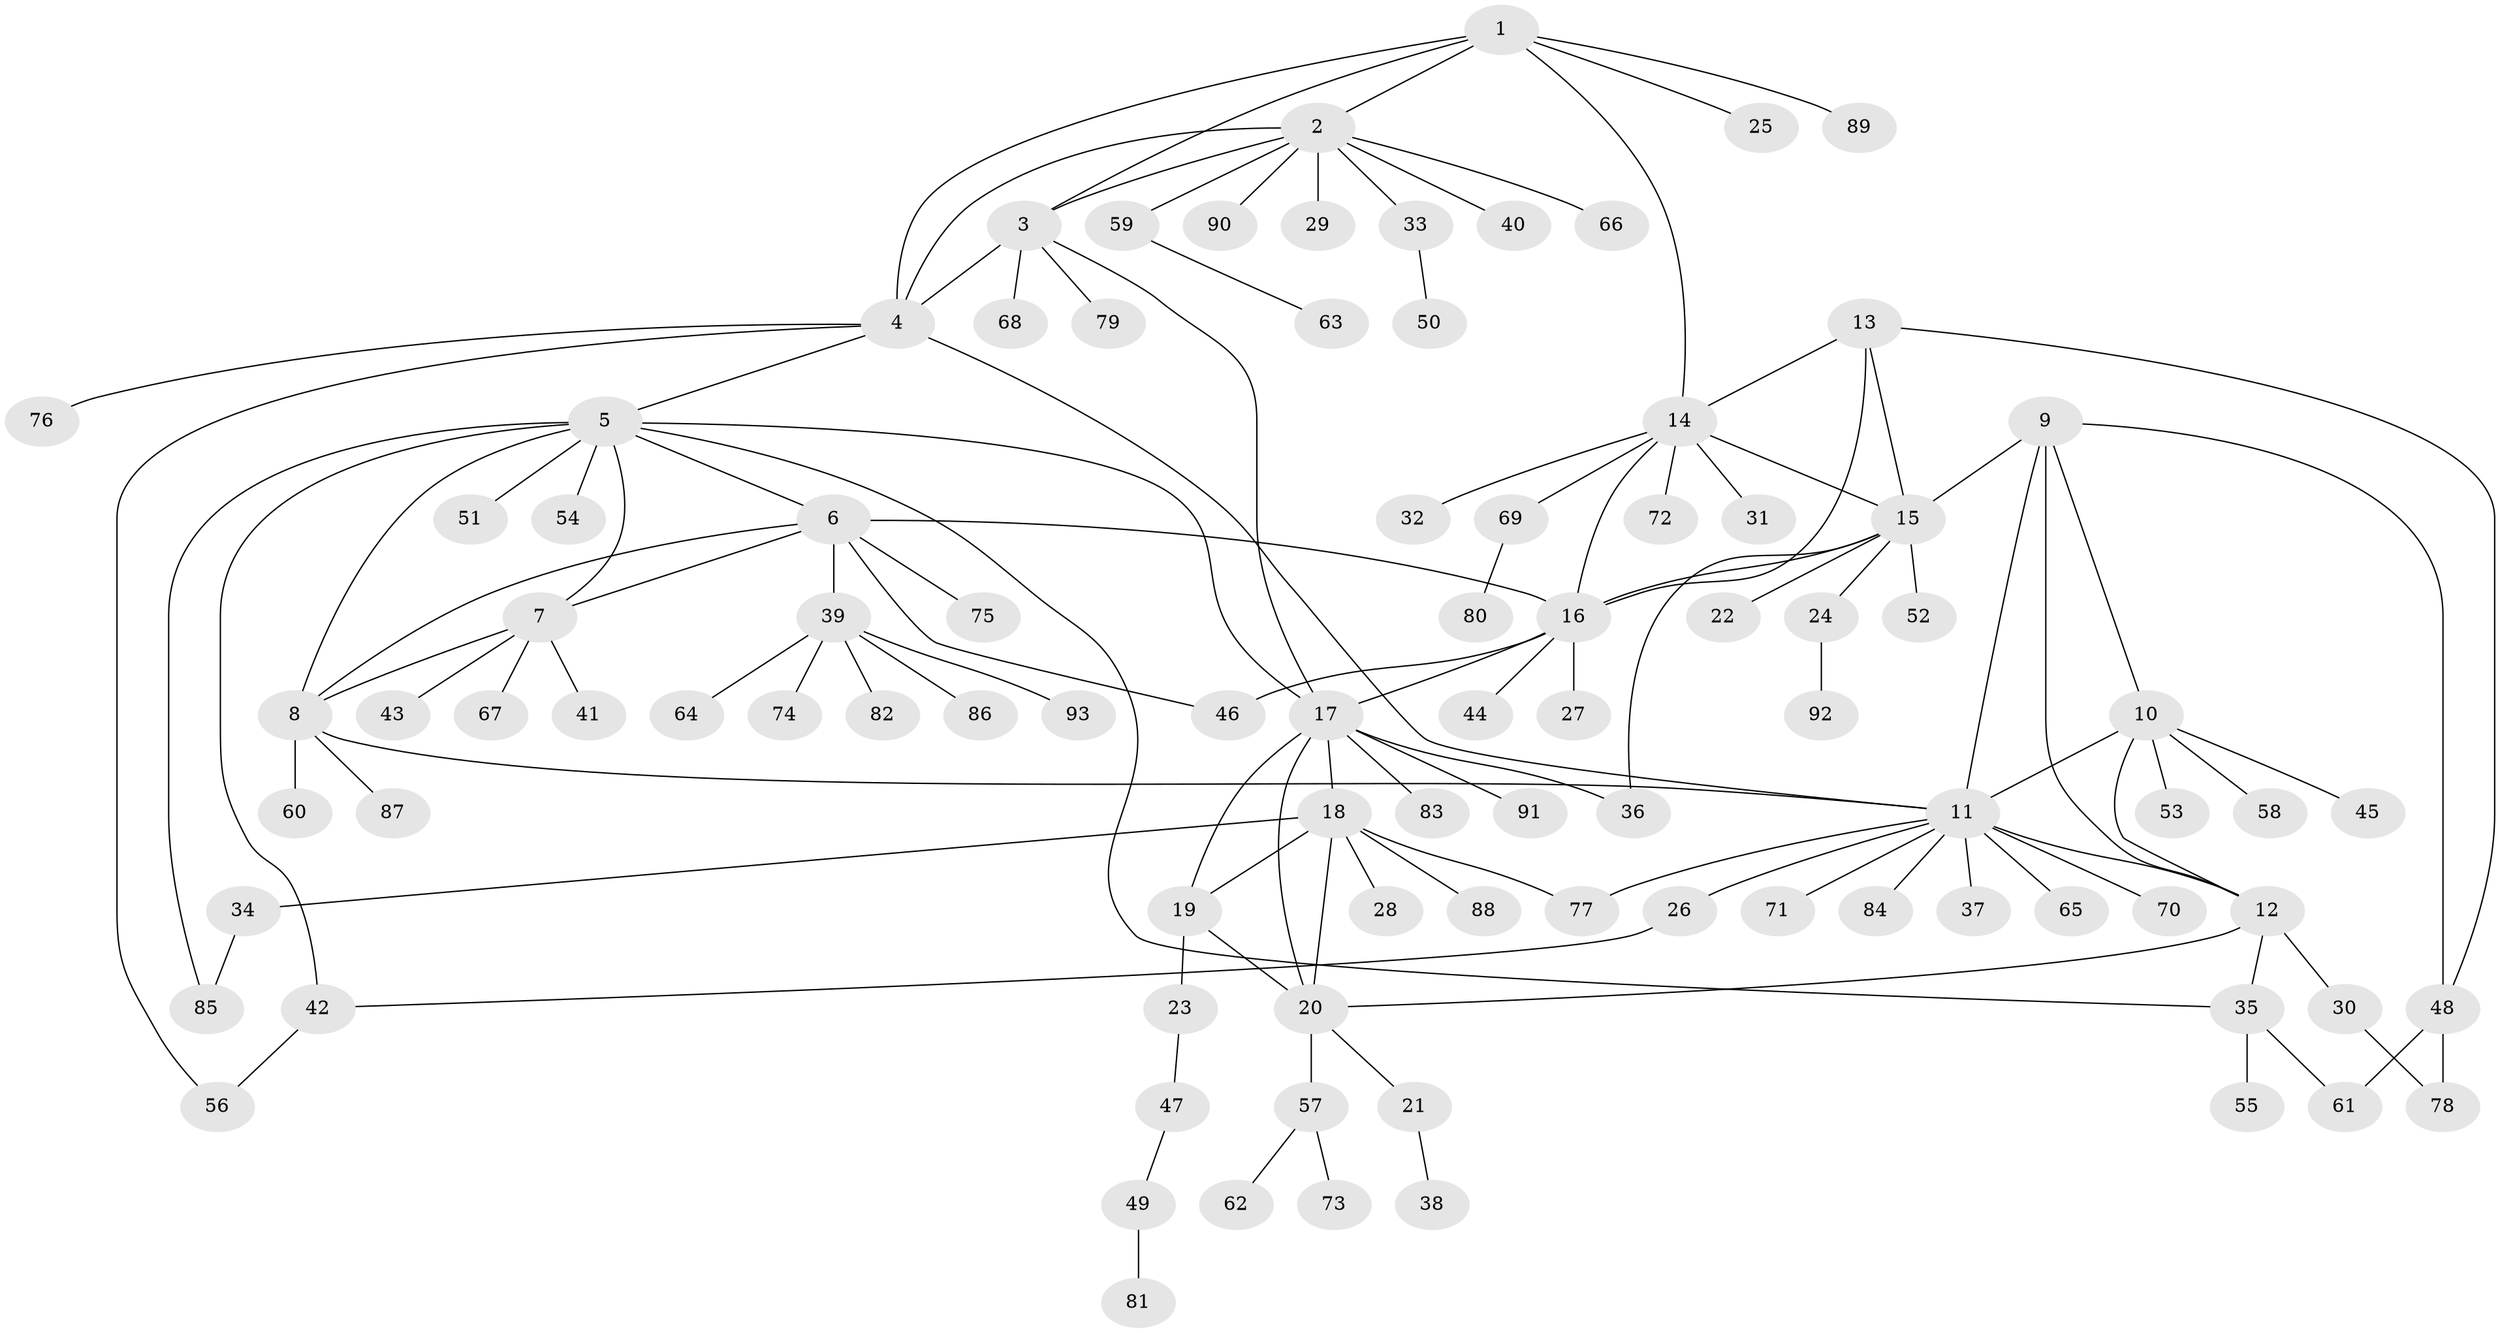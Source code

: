 // coarse degree distribution, {9: 0.07407407407407407, 2: 0.1111111111111111, 7: 0.037037037037037035, 6: 0.07407407407407407, 11: 0.037037037037037035, 1: 0.6666666666666666}
// Generated by graph-tools (version 1.1) at 2025/19/03/04/25 18:19:34]
// undirected, 93 vertices, 123 edges
graph export_dot {
graph [start="1"]
  node [color=gray90,style=filled];
  1;
  2;
  3;
  4;
  5;
  6;
  7;
  8;
  9;
  10;
  11;
  12;
  13;
  14;
  15;
  16;
  17;
  18;
  19;
  20;
  21;
  22;
  23;
  24;
  25;
  26;
  27;
  28;
  29;
  30;
  31;
  32;
  33;
  34;
  35;
  36;
  37;
  38;
  39;
  40;
  41;
  42;
  43;
  44;
  45;
  46;
  47;
  48;
  49;
  50;
  51;
  52;
  53;
  54;
  55;
  56;
  57;
  58;
  59;
  60;
  61;
  62;
  63;
  64;
  65;
  66;
  67;
  68;
  69;
  70;
  71;
  72;
  73;
  74;
  75;
  76;
  77;
  78;
  79;
  80;
  81;
  82;
  83;
  84;
  85;
  86;
  87;
  88;
  89;
  90;
  91;
  92;
  93;
  1 -- 2;
  1 -- 3;
  1 -- 4;
  1 -- 14;
  1 -- 25;
  1 -- 89;
  2 -- 3;
  2 -- 4;
  2 -- 29;
  2 -- 33;
  2 -- 40;
  2 -- 59;
  2 -- 66;
  2 -- 90;
  3 -- 4;
  3 -- 17;
  3 -- 68;
  3 -- 79;
  4 -- 5;
  4 -- 11;
  4 -- 56;
  4 -- 76;
  5 -- 6;
  5 -- 7;
  5 -- 8;
  5 -- 17;
  5 -- 35;
  5 -- 42;
  5 -- 51;
  5 -- 54;
  5 -- 85;
  6 -- 7;
  6 -- 8;
  6 -- 16;
  6 -- 39;
  6 -- 46;
  6 -- 75;
  7 -- 8;
  7 -- 41;
  7 -- 43;
  7 -- 67;
  8 -- 11;
  8 -- 60;
  8 -- 87;
  9 -- 10;
  9 -- 11;
  9 -- 12;
  9 -- 15;
  9 -- 48;
  10 -- 11;
  10 -- 12;
  10 -- 45;
  10 -- 53;
  10 -- 58;
  11 -- 12;
  11 -- 26;
  11 -- 37;
  11 -- 65;
  11 -- 70;
  11 -- 71;
  11 -- 77;
  11 -- 84;
  12 -- 20;
  12 -- 30;
  12 -- 35;
  13 -- 14;
  13 -- 15;
  13 -- 16;
  13 -- 48;
  14 -- 15;
  14 -- 16;
  14 -- 31;
  14 -- 32;
  14 -- 69;
  14 -- 72;
  15 -- 16;
  15 -- 22;
  15 -- 24;
  15 -- 36;
  15 -- 52;
  16 -- 17;
  16 -- 27;
  16 -- 44;
  16 -- 46;
  17 -- 18;
  17 -- 19;
  17 -- 20;
  17 -- 36;
  17 -- 83;
  17 -- 91;
  18 -- 19;
  18 -- 20;
  18 -- 28;
  18 -- 34;
  18 -- 77;
  18 -- 88;
  19 -- 20;
  19 -- 23;
  20 -- 21;
  20 -- 57;
  21 -- 38;
  23 -- 47;
  24 -- 92;
  26 -- 42;
  30 -- 78;
  33 -- 50;
  34 -- 85;
  35 -- 55;
  35 -- 61;
  39 -- 64;
  39 -- 74;
  39 -- 82;
  39 -- 86;
  39 -- 93;
  42 -- 56;
  47 -- 49;
  48 -- 61;
  48 -- 78;
  49 -- 81;
  57 -- 62;
  57 -- 73;
  59 -- 63;
  69 -- 80;
}

